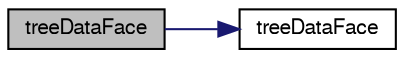 digraph "treeDataFace"
{
  bgcolor="transparent";
  edge [fontname="FreeSans",fontsize="10",labelfontname="FreeSans",labelfontsize="10"];
  node [fontname="FreeSans",fontsize="10",shape=record];
  rankdir="LR";
  Node6 [label="treeDataFace",height=0.2,width=0.4,color="black", fillcolor="grey75", style="filled", fontcolor="black"];
  Node6 -> Node7 [color="midnightblue",fontsize="10",style="solid",fontname="FreeSans"];
  Node7 [label="treeDataFace",height=0.2,width=0.4,color="black",URL="$a25042.html#a4713c187573143a4d08be8a7f7c06b99",tooltip="Construct from mesh and subset of faces. "];
}
